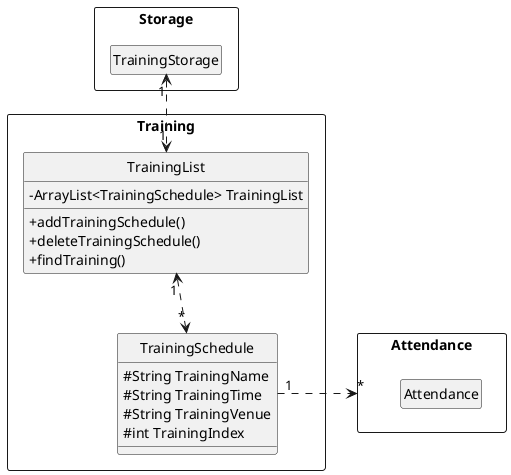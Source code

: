 @startuml
'https://plantuml.com/component-diagram
skinparam classAttributeIconSize 0


Package Training <<Rectangle>> {

Class TrainingList {
- ArrayList<TrainingSchedule> TrainingList
+ addTrainingSchedule()
+ deleteTrainingSchedule()
+ findTraining()
}

Class TrainingSchedule {
# String TrainingName
# String TrainingTime
# String TrainingVenue
# int TrainingIndex
}

}

Package Storage <<Rectangle>> {
Class TrainingStorage
hide member
}

Package Attendance <<Rectangle>> {
Class Attendance
hide member
}

TrainingStorage "1"<..>"1" TrainingList
TrainingList "1"<..>"*" TrainingSchedule
TrainingSchedule "1"..right>"*" Attendance

hide circle
@enduml